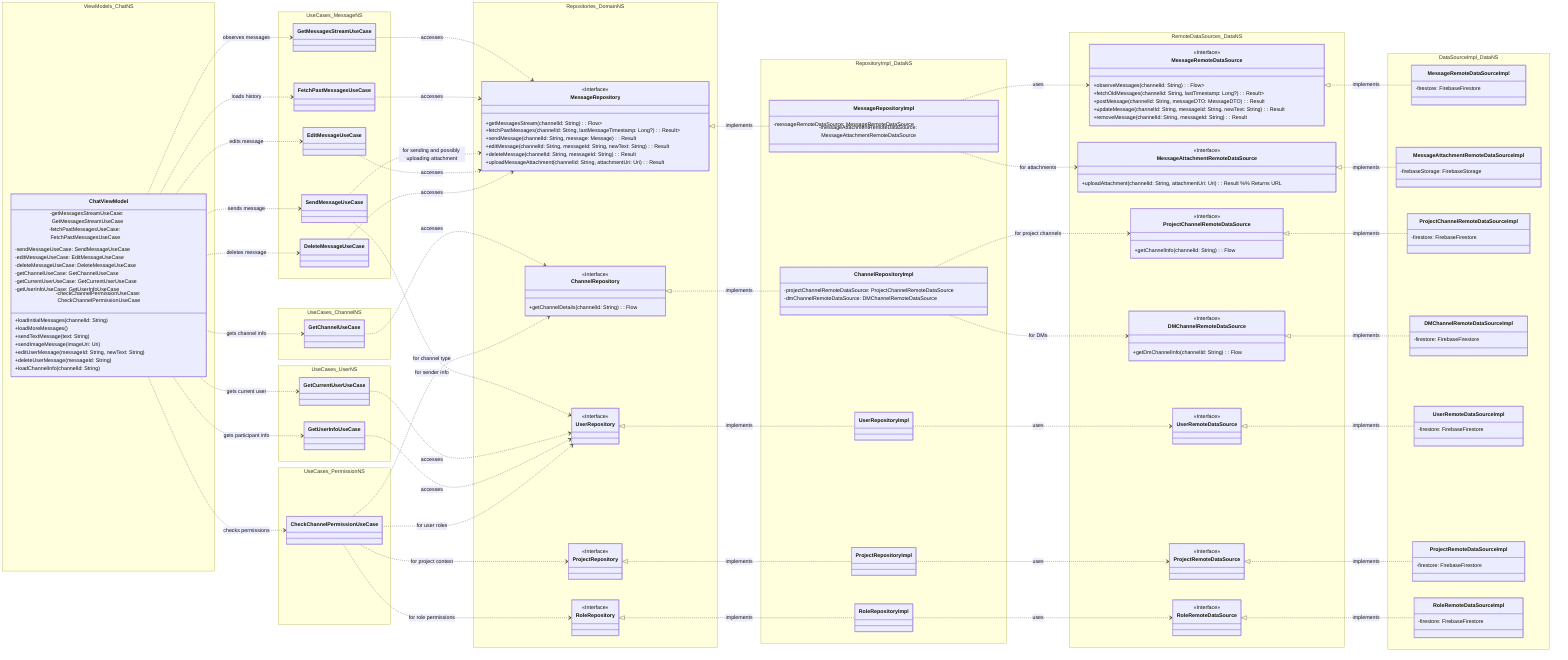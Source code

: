classDiagram
    title Chat Feature Architecture
    %% This diagram outlines the Chat feature's architecture, following a layered approach:
    %% Feature (ViewModels) -> Domain (UseCases, Repository Interfaces) -> Data (Repository Implementations, DataSources).
    %% Data Flow: External services (e.g., Firebase Firestore for messages, Firebase Storage for attachments) are accessed by DataSource Implementations,
    %% which are abstracted by DataSource Interfaces. Repository Implementations use these DataSource Interfaces
    %% (e.g., MessageRepositoryImpl uses MessageRemoteDataSource and MessageAttachmentRemoteDataSource).
    %% Repositories are abstracted by Repository Interfaces. UseCases consume Repository Interfaces to manage business logic.
    %% ViewModels use UseCases to handle UI state, user interactions, and prepare data for the UI.
    %% UI (Activities/Fragments/Composables) would observe ViewModels for state changes.

    %% Feature Layer (ViewModels)
    %% ViewModels manage UI logic and state, interacting with UseCases for data and operations.
    %% UI models are implicitly managed, often as StateFlow/LiveData exposed to the UI, representing combined chat data.
    subgraph Feature Layer - ViewModels
        direction LR
        namespace ViewModels_ChatNS {
            class ChatViewModel {
                -getMessagesStreamUseCase: GetMessagesStreamUseCase
                -fetchPastMessagesUseCase: FetchPastMessagesUseCase
                -sendMessageUseCase: SendMessageUseCase
                -editMessageUseCase: EditMessageUseCase
                -deleteMessageUseCase: DeleteMessageUseCase
                -getChannelUseCase: GetChannelUseCase
                -getCurrentUserUseCase: GetCurrentUserUseCase
                -getUserInfoUseCase: GetUserInfoUseCase
                -checkChannelPermissionUseCase: CheckChannelPermissionUseCase
                +loadInitialMessages(channelId: String)
                +loadMoreMessages()
                +sendTextMessage(text: String)
                +sendImageMessage(imageUri: Uri)
                +editUserMessage(messageId: String, newText: String)
                +deleteUserMessage(messageId: String)
                +loadChannelInfo(channelId: String)
            }
        }
    end
    %% note for ChatViewModel "채팅 화면의 메시지 및 채널 정보 관리, 사용자 상호작용 처리" (Covered by new note)

    %% Domain Layer (UseCases & Repository Interfaces)
    %% UseCases contain specific chat-related business logic (e.g., sending a message, fetching messages).
    %% Repository Interfaces (e.g., MessageRepository, ChannelRepository) define contracts for accessing chat data,
    %% abstracting how and where data is stored. Domain models (Message, Channel, User) are used here.
    subgraph Domain Layer
        direction LR
        namespace UseCases_MessageNS {
            class GetMessagesStreamUseCase
            class FetchPastMessagesUseCase
            class SendMessageUseCase
            class EditMessageUseCase
            class DeleteMessageUseCase
        }
        namespace UseCases_ChannelNS {
            class GetChannelUseCase
        }
        namespace UseCases_UserNS {
            class GetCurrentUserUseCase
            class GetUserInfoUseCase
        }
        namespace UseCases_PermissionNS {
            class CheckChannelPermissionUseCase
        }

        namespace Repositories_DomainNS {
            class MessageRepository {
                <<Interface>>
                +getMessagesStream(channelId: String): Flow<List<Message>>
                +fetchPastMessages(channelId: String, lastMessageTimestamp: Long?): Result<List<Message>>
                +sendMessage(channelId: String, message: Message): Result<Unit>
                +editMessage(channelId: String, messageId: String, newText: String): Result<Unit>
                +deleteMessage(channelId: String, messageId: String): Result<Unit>
                +uploadMessageAttachment(channelId: String, attachmentUri: Uri): Result<String>
            }
            class ChannelRepository {
                <<Interface>>
                +getChannelDetails(channelId: String): Flow<Channel?>
            }
            class UserRepository { <<Interface>> }
            class ProjectRepository { <<Interface>> }
            class RoleRepository { <<Interface>> }
        }
    end

    subgraph Data Layer
        direction LR
        namespace RepositoryImpl_DataNS {
            class MessageRepositoryImpl {
                -messageRemoteDataSource: MessageRemoteDataSource
                -messageAttachmentRemoteDataSource: MessageAttachmentRemoteDataSource
            }
            class ChannelRepositoryImpl {
                -projectChannelRemoteDataSource: ProjectChannelRemoteDataSource
                -dmChannelRemoteDataSource: DMChannelRemoteDataSource
            }
            class UserRepositoryImpl {

            }
            class ProjectRepositoryImpl {

            }
            class RoleRepositoryImpl {

            }
        }

        namespace RemoteDataSources_DataNS {
            class MessageRemoteDataSource { <<Interface>>
                +observeMessages(channelId: String): Flow<List<MessageDTO>>
                +fetchOldMessages(channelId: String, lastTimestamp: Long?): Result<List<MessageDTO>>
                +postMessage(channelId: String, messageDTO: MessageDTO): Result<Unit>
                +updateMessage(channelId: String, messageId: String, newText: String): Result<Unit>
                +removeMessage(channelId: String, messageId: String): Result<Unit>
            }
            class MessageAttachmentRemoteDataSource { <<Interface>>
                +uploadAttachment(channelId: String, attachmentUri: Uri): Result<String> %% Returns URL
            }
            class ProjectChannelRemoteDataSource { <<Interface>>
                 +getChannelInfo(channelId: String): Flow<ProjectChannelDTO?>
            }
            class DMChannelRemoteDataSource { <<Interface>>
                +getDmChannelInfo(channelId: String): Flow<DMChannelDTO?>
            }
            class UserRemoteDataSource { <<Interface>> }
            class ProjectRemoteDataSource { <<Interface>> }
            class RoleRemoteDataSource { <<Interface>> }
        }

        namespace DataSourceImpl_DataNS {
            class MessageRemoteDataSourceImpl { -firestore: FirebaseFirestore }
            class MessageAttachmentRemoteDataSourceImpl { -firebaseStorage: FirebaseStorage }
            class ProjectChannelRemoteDataSourceImpl { -firestore: FirebaseFirestore }
            class DMChannelRemoteDataSourceImpl { -firestore: FirebaseFirestore }
            class UserRemoteDataSourceImpl { -firestore: FirebaseFirestore }
            class ProjectRemoteDataSourceImpl { -firestore: FirebaseFirestore }
            class RoleRemoteDataSourceImpl { -firestore: FirebaseFirestore }
        }
    end

    %% ===== Relationships =====
    %% ViewModel -> UseCase
    ChatViewModel ..> GetMessagesStreamUseCase : observes messages
    ChatViewModel ..> FetchPastMessagesUseCase : loads history
    ChatViewModel ..> SendMessageUseCase : sends message
    ChatViewModel ..> EditMessageUseCase : edits message
    ChatViewModel ..> DeleteMessageUseCase : deletes message
    ChatViewModel ..> GetChannelUseCase : gets channel info
    ChatViewModel ..> GetCurrentUserUseCase : gets current user
    ChatViewModel ..> GetUserInfoUseCase : gets participant info
    ChatViewModel ..> CheckChannelPermissionUseCase : checks permissions

    %% UseCase -> Repository Interface
    GetMessagesStreamUseCase ..> MessageRepository : accesses
    FetchPastMessagesUseCase ..> MessageRepository : accesses
    SendMessageUseCase ..> MessageRepository : for sending and possibly uploading attachment
    SendMessageUseCase ..> UserRepository : for sender info
    EditMessageUseCase ..> MessageRepository : accesses
    DeleteMessageUseCase ..> MessageRepository : accesses
    GetChannelUseCase ..> ChannelRepository : accesses
    GetCurrentUserUseCase ..> UserRepository : accesses
    GetUserInfoUseCase ..> UserRepository : accesses
    CheckChannelPermissionUseCase ..> UserRepository : for user roles
    CheckChannelPermissionUseCase ..> ProjectRepository : for project context
    CheckChannelPermissionUseCase ..> RoleRepository : for role permissions
    CheckChannelPermissionUseCase ..> ChannelRepository : for channel type

    %% Repository Implementation -> Repository Interface
    MessageRepository <|.. MessageRepositoryImpl : implements
    ChannelRepository <|.. ChannelRepositoryImpl : implements
    UserRepository <|.. UserRepositoryImpl : implements
    ProjectRepository <|.. ProjectRepositoryImpl : implements
    RoleRepository <|.. RoleRepositoryImpl : implements

    %% Repository Implementation -> DataSource Interface (Remote Only)
    MessageRepositoryImpl ..> MessageRemoteDataSource : uses
    MessageRepositoryImpl ..> MessageAttachmentRemoteDataSource : for attachments
    ChannelRepositoryImpl ..> ProjectChannelRemoteDataSource : for project channels
    ChannelRepositoryImpl ..> DMChannelRemoteDataSource : for DMs
    UserRepositoryImpl ..> UserRemoteDataSource : uses
    ProjectRepositoryImpl ..> ProjectRemoteDataSource : uses
    RoleRepositoryImpl ..> RoleRemoteDataSource : uses

    %% DataSource Implementation -> DataSource Interface
    MessageRemoteDataSource <|.. MessageRemoteDataSourceImpl : implements
    MessageAttachmentRemoteDataSource <|.. MessageAttachmentRemoteDataSourceImpl : implements
    ProjectChannelRemoteDataSource <|.. ProjectChannelRemoteDataSourceImpl : implements
    DMChannelRemoteDataSource <|.. DMChannelRemoteDataSourceImpl : implements
    UserRemoteDataSource <|.. UserRemoteDataSourceImpl : implements
    ProjectRemoteDataSource <|.. ProjectRemoteDataSourceImpl : implements
    RoleRemoteDataSource <|.. RoleRemoteDataSourceImpl : implements